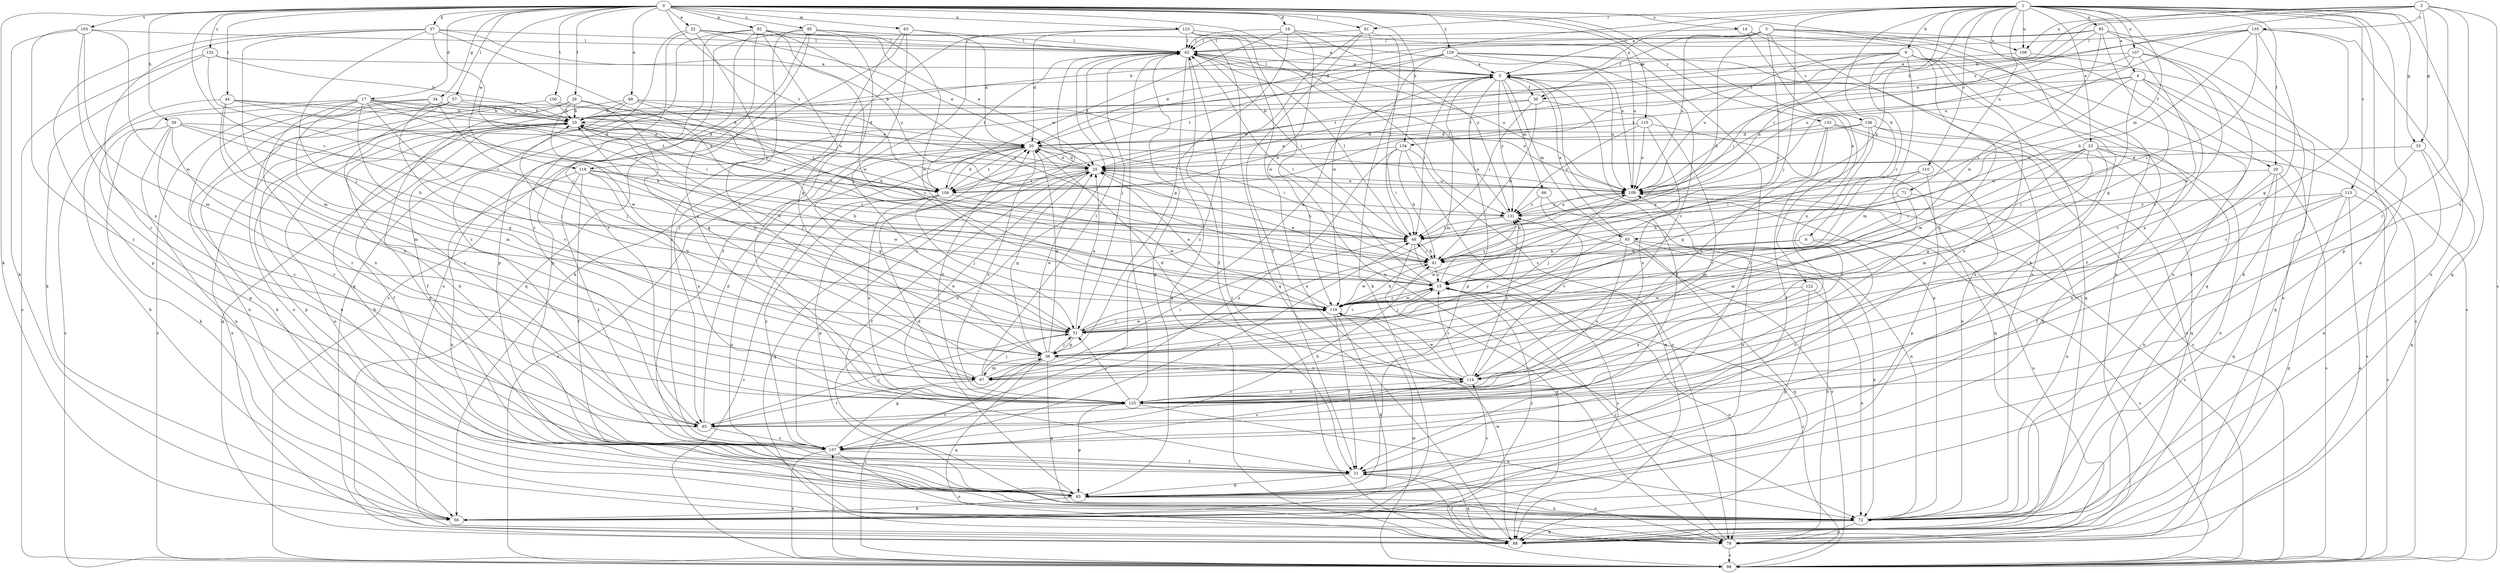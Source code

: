 strict digraph  {
0;
1;
2;
3;
4;
5;
6;
9;
10;
14;
15;
17;
19;
20;
22;
23;
25;
26;
29;
30;
31;
34;
35;
36;
37;
39;
41;
44;
46;
51;
56;
57;
61;
62;
63;
65;
66;
67;
68;
71;
72;
78;
82;
83;
85;
88;
93;
95;
98;
100;
103;
104;
107;
108;
109;
110;
113;
114;
115;
118;
119;
122;
123;
125;
129;
131;
132;
133;
134;
135;
136;
137;
0 -> 14  [label=c];
0 -> 15  [label=c];
0 -> 17  [label=d];
0 -> 19  [label=d];
0 -> 22  [label=e];
0 -> 26  [label=f];
0 -> 34  [label=g];
0 -> 37  [label=h];
0 -> 39  [label=h];
0 -> 44  [label=i];
0 -> 56  [label=k];
0 -> 57  [label=l];
0 -> 61  [label=l];
0 -> 63  [label=m];
0 -> 68  [label=n];
0 -> 78  [label=o];
0 -> 82  [label=p];
0 -> 95  [label=s];
0 -> 100  [label=t];
0 -> 103  [label=t];
0 -> 104  [label=t];
0 -> 115  [label=w];
0 -> 118  [label=w];
0 -> 122  [label=x];
0 -> 123  [label=x];
0 -> 129  [label=y];
0 -> 131  [label=y];
0 -> 132  [label=z];
0 -> 133  [label=z];
0 -> 134  [label=z];
1 -> 4  [label=a];
1 -> 5  [label=a];
1 -> 6  [label=b];
1 -> 9  [label=b];
1 -> 20  [label=d];
1 -> 23  [label=e];
1 -> 29  [label=f];
1 -> 35  [label=g];
1 -> 41  [label=h];
1 -> 46  [label=i];
1 -> 51  [label=j];
1 -> 56  [label=k];
1 -> 61  [label=l];
1 -> 65  [label=m];
1 -> 71  [label=n];
1 -> 72  [label=n];
1 -> 83  [label=p];
1 -> 85  [label=q];
1 -> 88  [label=q];
1 -> 107  [label=u];
1 -> 108  [label=u];
1 -> 110  [label=v];
1 -> 113  [label=v];
2 -> 10  [label=b];
2 -> 25  [label=e];
2 -> 35  [label=g];
2 -> 93  [label=r];
2 -> 98  [label=s];
2 -> 108  [label=u];
2 -> 125  [label=x];
2 -> 134  [label=z];
2 -> 135  [label=z];
3 -> 5  [label=a];
3 -> 15  [label=c];
3 -> 29  [label=f];
3 -> 30  [label=f];
3 -> 41  [label=h];
3 -> 62  [label=l];
3 -> 72  [label=n];
3 -> 108  [label=u];
3 -> 109  [label=u];
3 -> 136  [label=z];
4 -> 30  [label=f];
4 -> 46  [label=i];
4 -> 51  [label=j];
4 -> 88  [label=q];
4 -> 98  [label=s];
4 -> 109  [label=u];
4 -> 114  [label=v];
5 -> 10  [label=b];
5 -> 30  [label=f];
5 -> 31  [label=f];
5 -> 46  [label=i];
5 -> 62  [label=l];
5 -> 65  [label=m];
5 -> 66  [label=m];
5 -> 67  [label=m];
5 -> 83  [label=p];
5 -> 109  [label=u];
5 -> 118  [label=w];
5 -> 131  [label=y];
6 -> 15  [label=c];
6 -> 41  [label=h];
6 -> 98  [label=s];
6 -> 137  [label=z];
9 -> 5  [label=a];
9 -> 15  [label=c];
9 -> 31  [label=f];
9 -> 46  [label=i];
9 -> 67  [label=m];
9 -> 104  [label=t];
9 -> 109  [label=u];
9 -> 125  [label=x];
9 -> 137  [label=z];
10 -> 20  [label=d];
10 -> 31  [label=f];
10 -> 51  [label=j];
10 -> 72  [label=n];
10 -> 78  [label=o];
10 -> 83  [label=p];
10 -> 104  [label=t];
10 -> 131  [label=y];
14 -> 62  [label=l];
14 -> 72  [label=n];
14 -> 88  [label=q];
14 -> 125  [label=x];
15 -> 25  [label=e];
15 -> 51  [label=j];
15 -> 62  [label=l];
15 -> 78  [label=o];
15 -> 119  [label=w];
15 -> 131  [label=y];
17 -> 10  [label=b];
17 -> 20  [label=d];
17 -> 36  [label=g];
17 -> 41  [label=h];
17 -> 51  [label=j];
17 -> 67  [label=m];
17 -> 83  [label=p];
17 -> 93  [label=r];
17 -> 98  [label=s];
17 -> 104  [label=t];
19 -> 36  [label=g];
19 -> 62  [label=l];
19 -> 104  [label=t];
19 -> 109  [label=u];
19 -> 119  [label=w];
19 -> 131  [label=y];
20 -> 25  [label=e];
20 -> 36  [label=g];
20 -> 46  [label=i];
20 -> 78  [label=o];
20 -> 98  [label=s];
20 -> 104  [label=t];
20 -> 109  [label=u];
20 -> 125  [label=x];
22 -> 5  [label=a];
22 -> 25  [label=e];
22 -> 62  [label=l];
22 -> 93  [label=r];
22 -> 114  [label=v];
22 -> 137  [label=z];
23 -> 15  [label=c];
23 -> 25  [label=e];
23 -> 36  [label=g];
23 -> 67  [label=m];
23 -> 72  [label=n];
23 -> 83  [label=p];
23 -> 98  [label=s];
23 -> 119  [label=w];
23 -> 125  [label=x];
25 -> 20  [label=d];
25 -> 31  [label=f];
25 -> 36  [label=g];
25 -> 41  [label=h];
25 -> 83  [label=p];
25 -> 88  [label=q];
25 -> 104  [label=t];
25 -> 109  [label=u];
26 -> 10  [label=b];
26 -> 36  [label=g];
26 -> 41  [label=h];
26 -> 72  [label=n];
26 -> 83  [label=p];
26 -> 119  [label=w];
29 -> 31  [label=f];
29 -> 72  [label=n];
29 -> 88  [label=q];
29 -> 98  [label=s];
29 -> 109  [label=u];
30 -> 10  [label=b];
30 -> 25  [label=e];
30 -> 41  [label=h];
30 -> 46  [label=i];
30 -> 93  [label=r];
31 -> 78  [label=o];
31 -> 83  [label=p];
31 -> 88  [label=q];
34 -> 10  [label=b];
34 -> 25  [label=e];
34 -> 51  [label=j];
34 -> 72  [label=n];
34 -> 98  [label=s];
34 -> 114  [label=v];
35 -> 25  [label=e];
35 -> 72  [label=n];
35 -> 88  [label=q];
35 -> 125  [label=x];
36 -> 20  [label=d];
36 -> 25  [label=e];
36 -> 51  [label=j];
36 -> 67  [label=m];
36 -> 72  [label=n];
36 -> 88  [label=q];
36 -> 98  [label=s];
36 -> 114  [label=v];
36 -> 131  [label=y];
37 -> 15  [label=c];
37 -> 41  [label=h];
37 -> 51  [label=j];
37 -> 62  [label=l];
37 -> 67  [label=m];
37 -> 83  [label=p];
37 -> 93  [label=r];
37 -> 131  [label=y];
39 -> 20  [label=d];
39 -> 41  [label=h];
39 -> 46  [label=i];
39 -> 56  [label=k];
39 -> 72  [label=n];
39 -> 93  [label=r];
39 -> 125  [label=x];
41 -> 15  [label=c];
41 -> 46  [label=i];
41 -> 109  [label=u];
41 -> 119  [label=w];
44 -> 10  [label=b];
44 -> 25  [label=e];
44 -> 46  [label=i];
44 -> 56  [label=k];
44 -> 67  [label=m];
44 -> 125  [label=x];
46 -> 41  [label=h];
46 -> 62  [label=l];
46 -> 88  [label=q];
46 -> 98  [label=s];
51 -> 5  [label=a];
51 -> 10  [label=b];
51 -> 15  [label=c];
51 -> 25  [label=e];
51 -> 36  [label=g];
51 -> 119  [label=w];
56 -> 15  [label=c];
57 -> 10  [label=b];
57 -> 72  [label=n];
57 -> 93  [label=r];
57 -> 109  [label=u];
57 -> 137  [label=z];
61 -> 31  [label=f];
61 -> 46  [label=i];
61 -> 62  [label=l];
61 -> 119  [label=w];
61 -> 137  [label=z];
62 -> 5  [label=a];
62 -> 31  [label=f];
62 -> 46  [label=i];
62 -> 51  [label=j];
62 -> 78  [label=o];
62 -> 83  [label=p];
62 -> 88  [label=q];
62 -> 104  [label=t];
62 -> 109  [label=u];
62 -> 137  [label=z];
63 -> 20  [label=d];
63 -> 31  [label=f];
63 -> 62  [label=l];
63 -> 93  [label=r];
63 -> 98  [label=s];
65 -> 5  [label=a];
65 -> 41  [label=h];
65 -> 72  [label=n];
65 -> 78  [label=o];
65 -> 88  [label=q];
65 -> 119  [label=w];
65 -> 125  [label=x];
66 -> 72  [label=n];
66 -> 114  [label=v];
66 -> 131  [label=y];
67 -> 10  [label=b];
67 -> 46  [label=i];
67 -> 51  [label=j];
67 -> 62  [label=l];
67 -> 93  [label=r];
68 -> 10  [label=b];
68 -> 15  [label=c];
68 -> 25  [label=e];
68 -> 31  [label=f];
68 -> 88  [label=q];
68 -> 109  [label=u];
71 -> 41  [label=h];
71 -> 67  [label=m];
71 -> 72  [label=n];
71 -> 131  [label=y];
72 -> 5  [label=a];
72 -> 78  [label=o];
72 -> 88  [label=q];
78 -> 15  [label=c];
78 -> 98  [label=s];
78 -> 109  [label=u];
82 -> 15  [label=c];
82 -> 25  [label=e];
82 -> 36  [label=g];
82 -> 62  [label=l];
82 -> 83  [label=p];
82 -> 88  [label=q];
82 -> 93  [label=r];
82 -> 119  [label=w];
82 -> 125  [label=x];
83 -> 10  [label=b];
83 -> 20  [label=d];
83 -> 56  [label=k];
83 -> 72  [label=n];
83 -> 109  [label=u];
83 -> 114  [label=v];
85 -> 10  [label=b];
85 -> 36  [label=g];
85 -> 56  [label=k];
85 -> 62  [label=l];
85 -> 109  [label=u];
85 -> 114  [label=v];
85 -> 119  [label=w];
88 -> 31  [label=f];
88 -> 62  [label=l];
88 -> 119  [label=w];
93 -> 20  [label=d];
93 -> 51  [label=j];
93 -> 137  [label=z];
95 -> 62  [label=l];
95 -> 78  [label=o];
95 -> 83  [label=p];
95 -> 88  [label=q];
95 -> 119  [label=w];
95 -> 125  [label=x];
95 -> 137  [label=z];
98 -> 15  [label=c];
98 -> 119  [label=w];
98 -> 131  [label=y];
98 -> 137  [label=z];
100 -> 10  [label=b];
100 -> 20  [label=d];
100 -> 56  [label=k];
103 -> 56  [label=k];
103 -> 62  [label=l];
103 -> 67  [label=m];
103 -> 119  [label=w];
103 -> 125  [label=x];
103 -> 137  [label=z];
104 -> 10  [label=b];
104 -> 20  [label=d];
104 -> 51  [label=j];
104 -> 98  [label=s];
104 -> 119  [label=w];
104 -> 125  [label=x];
104 -> 137  [label=z];
107 -> 5  [label=a];
107 -> 98  [label=s];
107 -> 104  [label=t];
107 -> 109  [label=u];
107 -> 119  [label=w];
107 -> 125  [label=x];
108 -> 78  [label=o];
108 -> 104  [label=t];
109 -> 25  [label=e];
109 -> 51  [label=j];
109 -> 98  [label=s];
109 -> 131  [label=y];
110 -> 46  [label=i];
110 -> 67  [label=m];
110 -> 83  [label=p];
110 -> 109  [label=u];
113 -> 15  [label=c];
113 -> 78  [label=o];
113 -> 88  [label=q];
113 -> 98  [label=s];
113 -> 125  [label=x];
113 -> 131  [label=y];
114 -> 15  [label=c];
114 -> 20  [label=d];
114 -> 119  [label=w];
114 -> 125  [label=x];
114 -> 131  [label=y];
115 -> 20  [label=d];
115 -> 88  [label=q];
115 -> 109  [label=u];
115 -> 125  [label=x];
115 -> 131  [label=y];
118 -> 31  [label=f];
118 -> 46  [label=i];
118 -> 72  [label=n];
118 -> 104  [label=t];
118 -> 119  [label=w];
118 -> 125  [label=x];
118 -> 137  [label=z];
119 -> 10  [label=b];
119 -> 15  [label=c];
119 -> 25  [label=e];
119 -> 31  [label=f];
119 -> 41  [label=h];
119 -> 51  [label=j];
119 -> 56  [label=k];
122 -> 72  [label=n];
122 -> 83  [label=p];
122 -> 119  [label=w];
122 -> 125  [label=x];
123 -> 20  [label=d];
123 -> 51  [label=j];
123 -> 56  [label=k];
123 -> 62  [label=l];
123 -> 72  [label=n];
123 -> 78  [label=o];
123 -> 88  [label=q];
123 -> 109  [label=u];
125 -> 20  [label=d];
125 -> 25  [label=e];
125 -> 51  [label=j];
125 -> 62  [label=l];
125 -> 72  [label=n];
125 -> 83  [label=p];
125 -> 93  [label=r];
129 -> 5  [label=a];
129 -> 20  [label=d];
129 -> 31  [label=f];
129 -> 56  [label=k];
129 -> 88  [label=q];
129 -> 104  [label=t];
129 -> 114  [label=v];
131 -> 46  [label=i];
131 -> 62  [label=l];
131 -> 109  [label=u];
132 -> 5  [label=a];
132 -> 10  [label=b];
132 -> 15  [label=c];
132 -> 56  [label=k];
132 -> 98  [label=s];
133 -> 20  [label=d];
133 -> 31  [label=f];
133 -> 72  [label=n];
133 -> 98  [label=s];
133 -> 114  [label=v];
134 -> 25  [label=e];
134 -> 41  [label=h];
134 -> 46  [label=i];
134 -> 78  [label=o];
134 -> 88  [label=q];
134 -> 137  [label=z];
135 -> 10  [label=b];
135 -> 15  [label=c];
135 -> 36  [label=g];
135 -> 41  [label=h];
135 -> 62  [label=l];
135 -> 72  [label=n];
135 -> 109  [label=u];
135 -> 114  [label=v];
136 -> 20  [label=d];
136 -> 25  [label=e];
136 -> 36  [label=g];
136 -> 78  [label=o];
136 -> 88  [label=q];
136 -> 93  [label=r];
137 -> 10  [label=b];
137 -> 31  [label=f];
137 -> 36  [label=g];
137 -> 41  [label=h];
137 -> 46  [label=i];
137 -> 78  [label=o];
137 -> 98  [label=s];
137 -> 114  [label=v];
}
